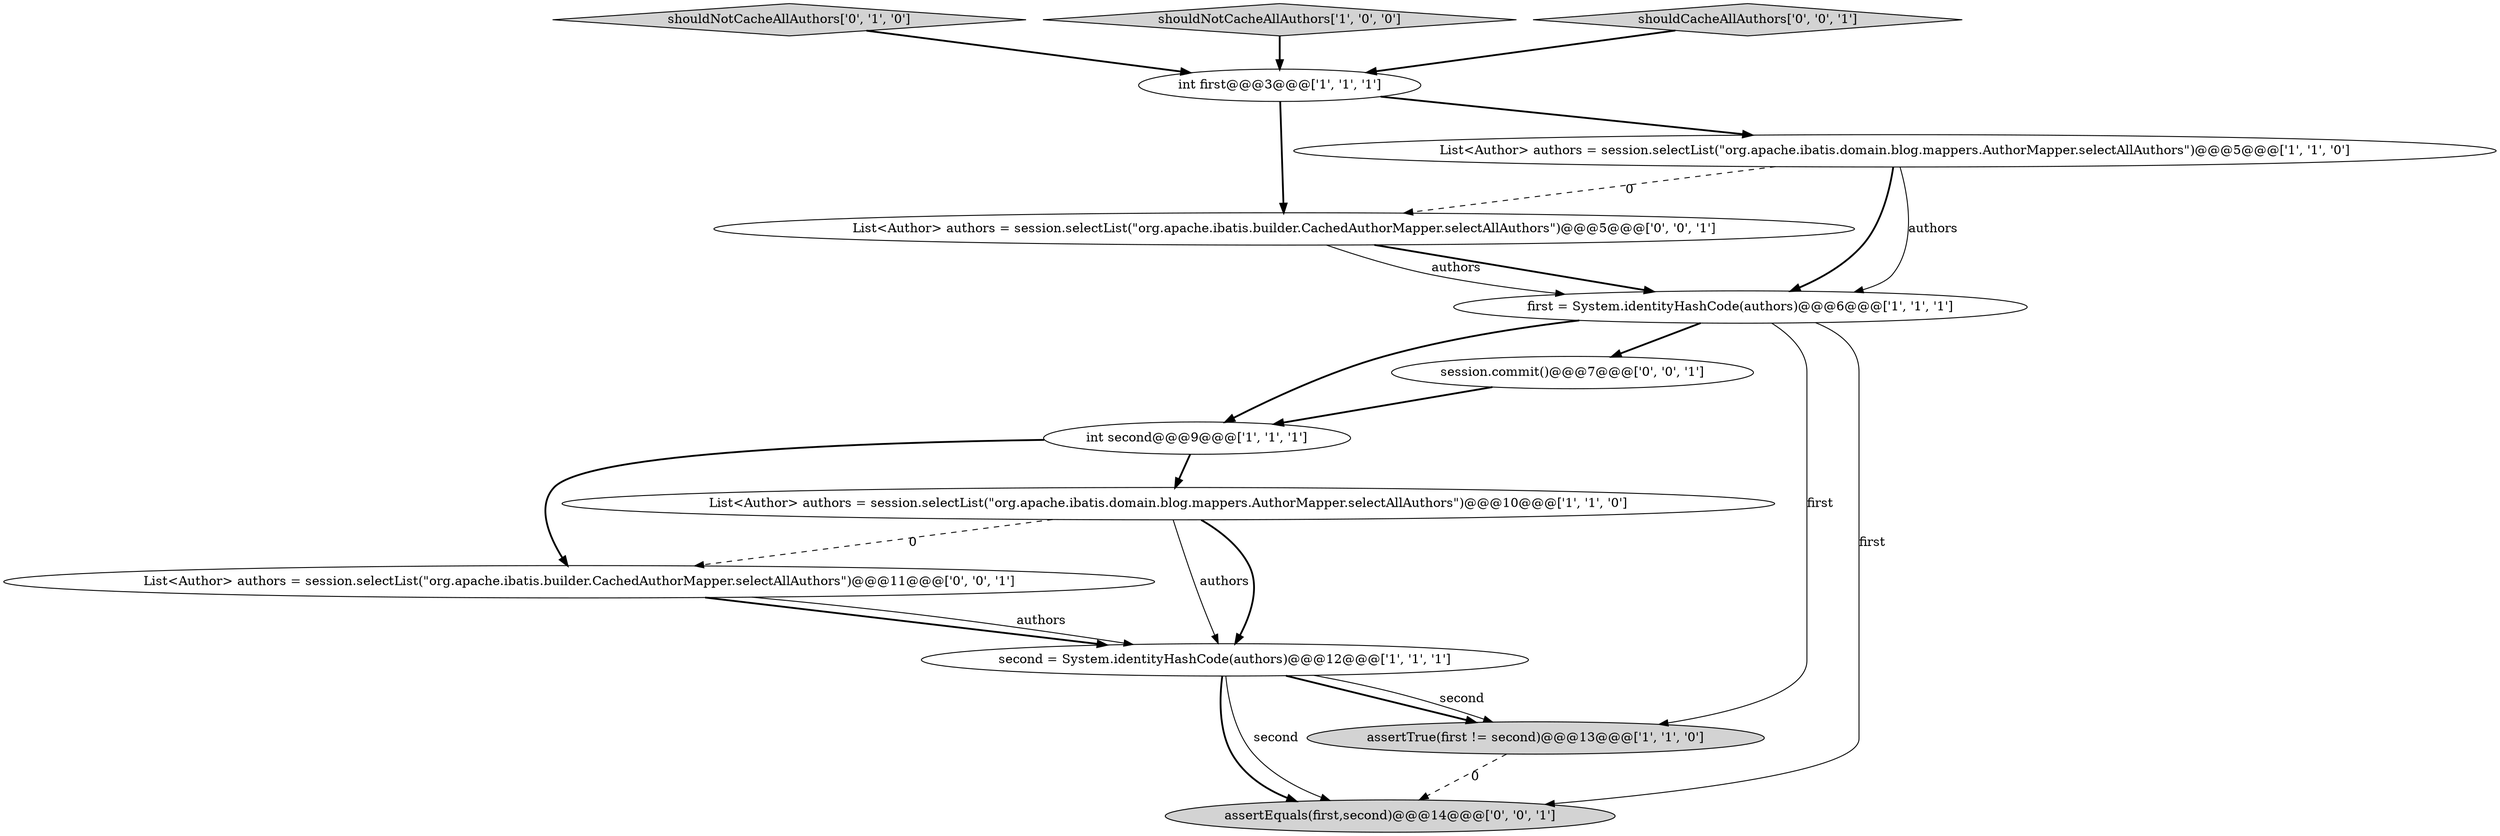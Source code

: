 digraph {
5 [style = filled, label = "int second@@@9@@@['1', '1', '1']", fillcolor = white, shape = ellipse image = "AAA0AAABBB1BBB"];
0 [style = filled, label = "second = System.identityHashCode(authors)@@@12@@@['1', '1', '1']", fillcolor = white, shape = ellipse image = "AAA0AAABBB1BBB"];
8 [style = filled, label = "shouldNotCacheAllAuthors['0', '1', '0']", fillcolor = lightgray, shape = diamond image = "AAA0AAABBB2BBB"];
1 [style = filled, label = "first = System.identityHashCode(authors)@@@6@@@['1', '1', '1']", fillcolor = white, shape = ellipse image = "AAA0AAABBB1BBB"];
3 [style = filled, label = "List<Author> authors = session.selectList(\"org.apache.ibatis.domain.blog.mappers.AuthorMapper.selectAllAuthors\")@@@10@@@['1', '1', '0']", fillcolor = white, shape = ellipse image = "AAA0AAABBB1BBB"];
7 [style = filled, label = "assertTrue(first != second)@@@13@@@['1', '1', '0']", fillcolor = lightgray, shape = ellipse image = "AAA0AAABBB1BBB"];
10 [style = filled, label = "assertEquals(first,second)@@@14@@@['0', '0', '1']", fillcolor = lightgray, shape = ellipse image = "AAA0AAABBB3BBB"];
12 [style = filled, label = "session.commit()@@@7@@@['0', '0', '1']", fillcolor = white, shape = ellipse image = "AAA0AAABBB3BBB"];
9 [style = filled, label = "List<Author> authors = session.selectList(\"org.apache.ibatis.builder.CachedAuthorMapper.selectAllAuthors\")@@@11@@@['0', '0', '1']", fillcolor = white, shape = ellipse image = "AAA0AAABBB3BBB"];
13 [style = filled, label = "List<Author> authors = session.selectList(\"org.apache.ibatis.builder.CachedAuthorMapper.selectAllAuthors\")@@@5@@@['0', '0', '1']", fillcolor = white, shape = ellipse image = "AAA0AAABBB3BBB"];
2 [style = filled, label = "shouldNotCacheAllAuthors['1', '0', '0']", fillcolor = lightgray, shape = diamond image = "AAA0AAABBB1BBB"];
6 [style = filled, label = "List<Author> authors = session.selectList(\"org.apache.ibatis.domain.blog.mappers.AuthorMapper.selectAllAuthors\")@@@5@@@['1', '1', '0']", fillcolor = white, shape = ellipse image = "AAA0AAABBB1BBB"];
4 [style = filled, label = "int first@@@3@@@['1', '1', '1']", fillcolor = white, shape = ellipse image = "AAA0AAABBB1BBB"];
11 [style = filled, label = "shouldCacheAllAuthors['0', '0', '1']", fillcolor = lightgray, shape = diamond image = "AAA0AAABBB3BBB"];
0->10 [style = solid, label="second"];
4->6 [style = bold, label=""];
11->4 [style = bold, label=""];
2->4 [style = bold, label=""];
8->4 [style = bold, label=""];
0->7 [style = bold, label=""];
1->12 [style = bold, label=""];
6->13 [style = dashed, label="0"];
9->0 [style = bold, label=""];
5->9 [style = bold, label=""];
0->10 [style = bold, label=""];
1->7 [style = solid, label="first"];
12->5 [style = bold, label=""];
6->1 [style = solid, label="authors"];
3->0 [style = solid, label="authors"];
9->0 [style = solid, label="authors"];
0->7 [style = solid, label="second"];
3->0 [style = bold, label=""];
13->1 [style = bold, label=""];
4->13 [style = bold, label=""];
1->10 [style = solid, label="first"];
5->3 [style = bold, label=""];
6->1 [style = bold, label=""];
3->9 [style = dashed, label="0"];
13->1 [style = solid, label="authors"];
7->10 [style = dashed, label="0"];
1->5 [style = bold, label=""];
}
